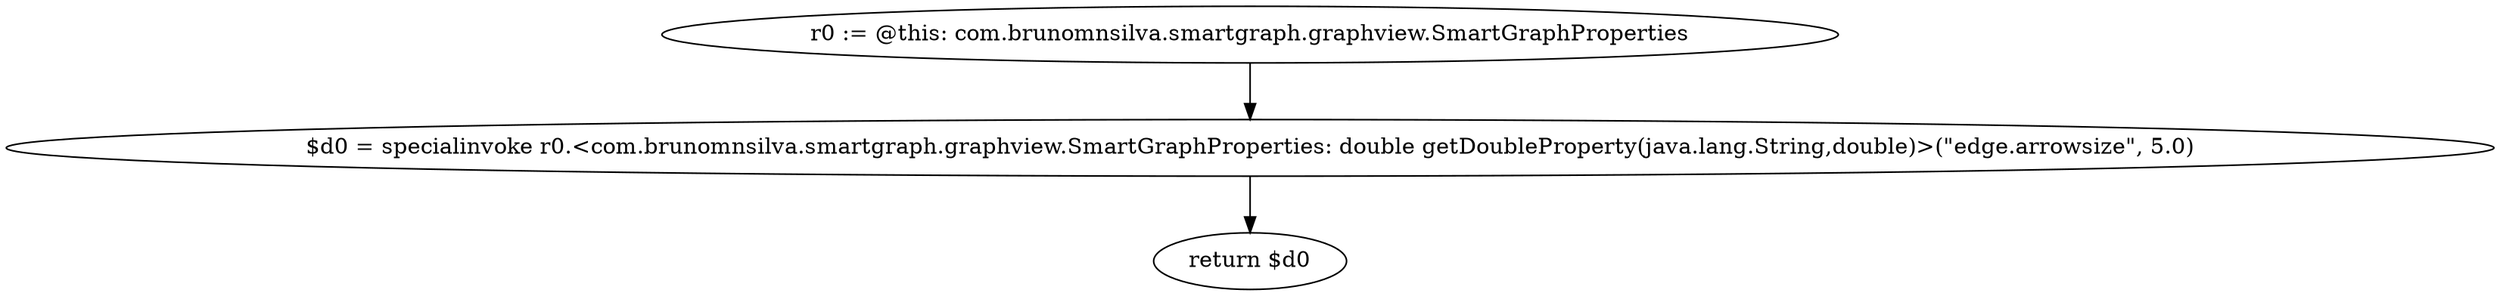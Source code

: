 digraph "unitGraph" {
    "r0 := @this: com.brunomnsilva.smartgraph.graphview.SmartGraphProperties"
    "$d0 = specialinvoke r0.<com.brunomnsilva.smartgraph.graphview.SmartGraphProperties: double getDoubleProperty(java.lang.String,double)>(\"edge.arrowsize\", 5.0)"
    "return $d0"
    "r0 := @this: com.brunomnsilva.smartgraph.graphview.SmartGraphProperties"->"$d0 = specialinvoke r0.<com.brunomnsilva.smartgraph.graphview.SmartGraphProperties: double getDoubleProperty(java.lang.String,double)>(\"edge.arrowsize\", 5.0)";
    "$d0 = specialinvoke r0.<com.brunomnsilva.smartgraph.graphview.SmartGraphProperties: double getDoubleProperty(java.lang.String,double)>(\"edge.arrowsize\", 5.0)"->"return $d0";
}
